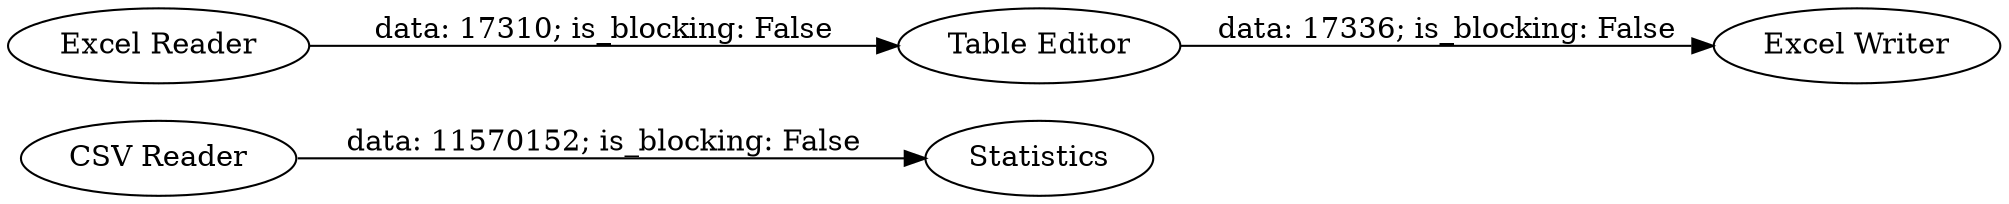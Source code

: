 digraph {
	"4463481579862010125_2" [label="CSV Reader"]
	"4463481579862010125_7" [label="Table Editor"]
	"4463481579862010125_6" [label="Excel Writer"]
	"4463481579862010125_5" [label="Excel Reader"]
	"4463481579862010125_4" [label=Statistics]
	"4463481579862010125_7" -> "4463481579862010125_6" [label="data: 17336; is_blocking: False"]
	"4463481579862010125_2" -> "4463481579862010125_4" [label="data: 11570152; is_blocking: False"]
	"4463481579862010125_5" -> "4463481579862010125_7" [label="data: 17310; is_blocking: False"]
	rankdir=LR
}
